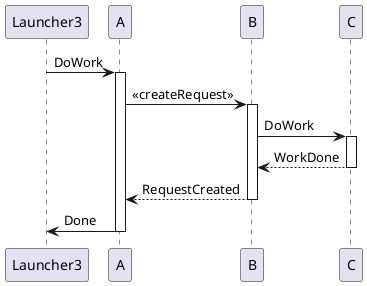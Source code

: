 @startuml
participant Launcher3

Launcher3 -> A: DoWork
activate A

A -> B: << createRequest >>
activate B

B -> C: DoWork
activate C
C --> B: WorkDone
deactivate C

B --> A: RequestCreated
deactivate B

A -> Launcher3: Done
deactivate A
@enduml